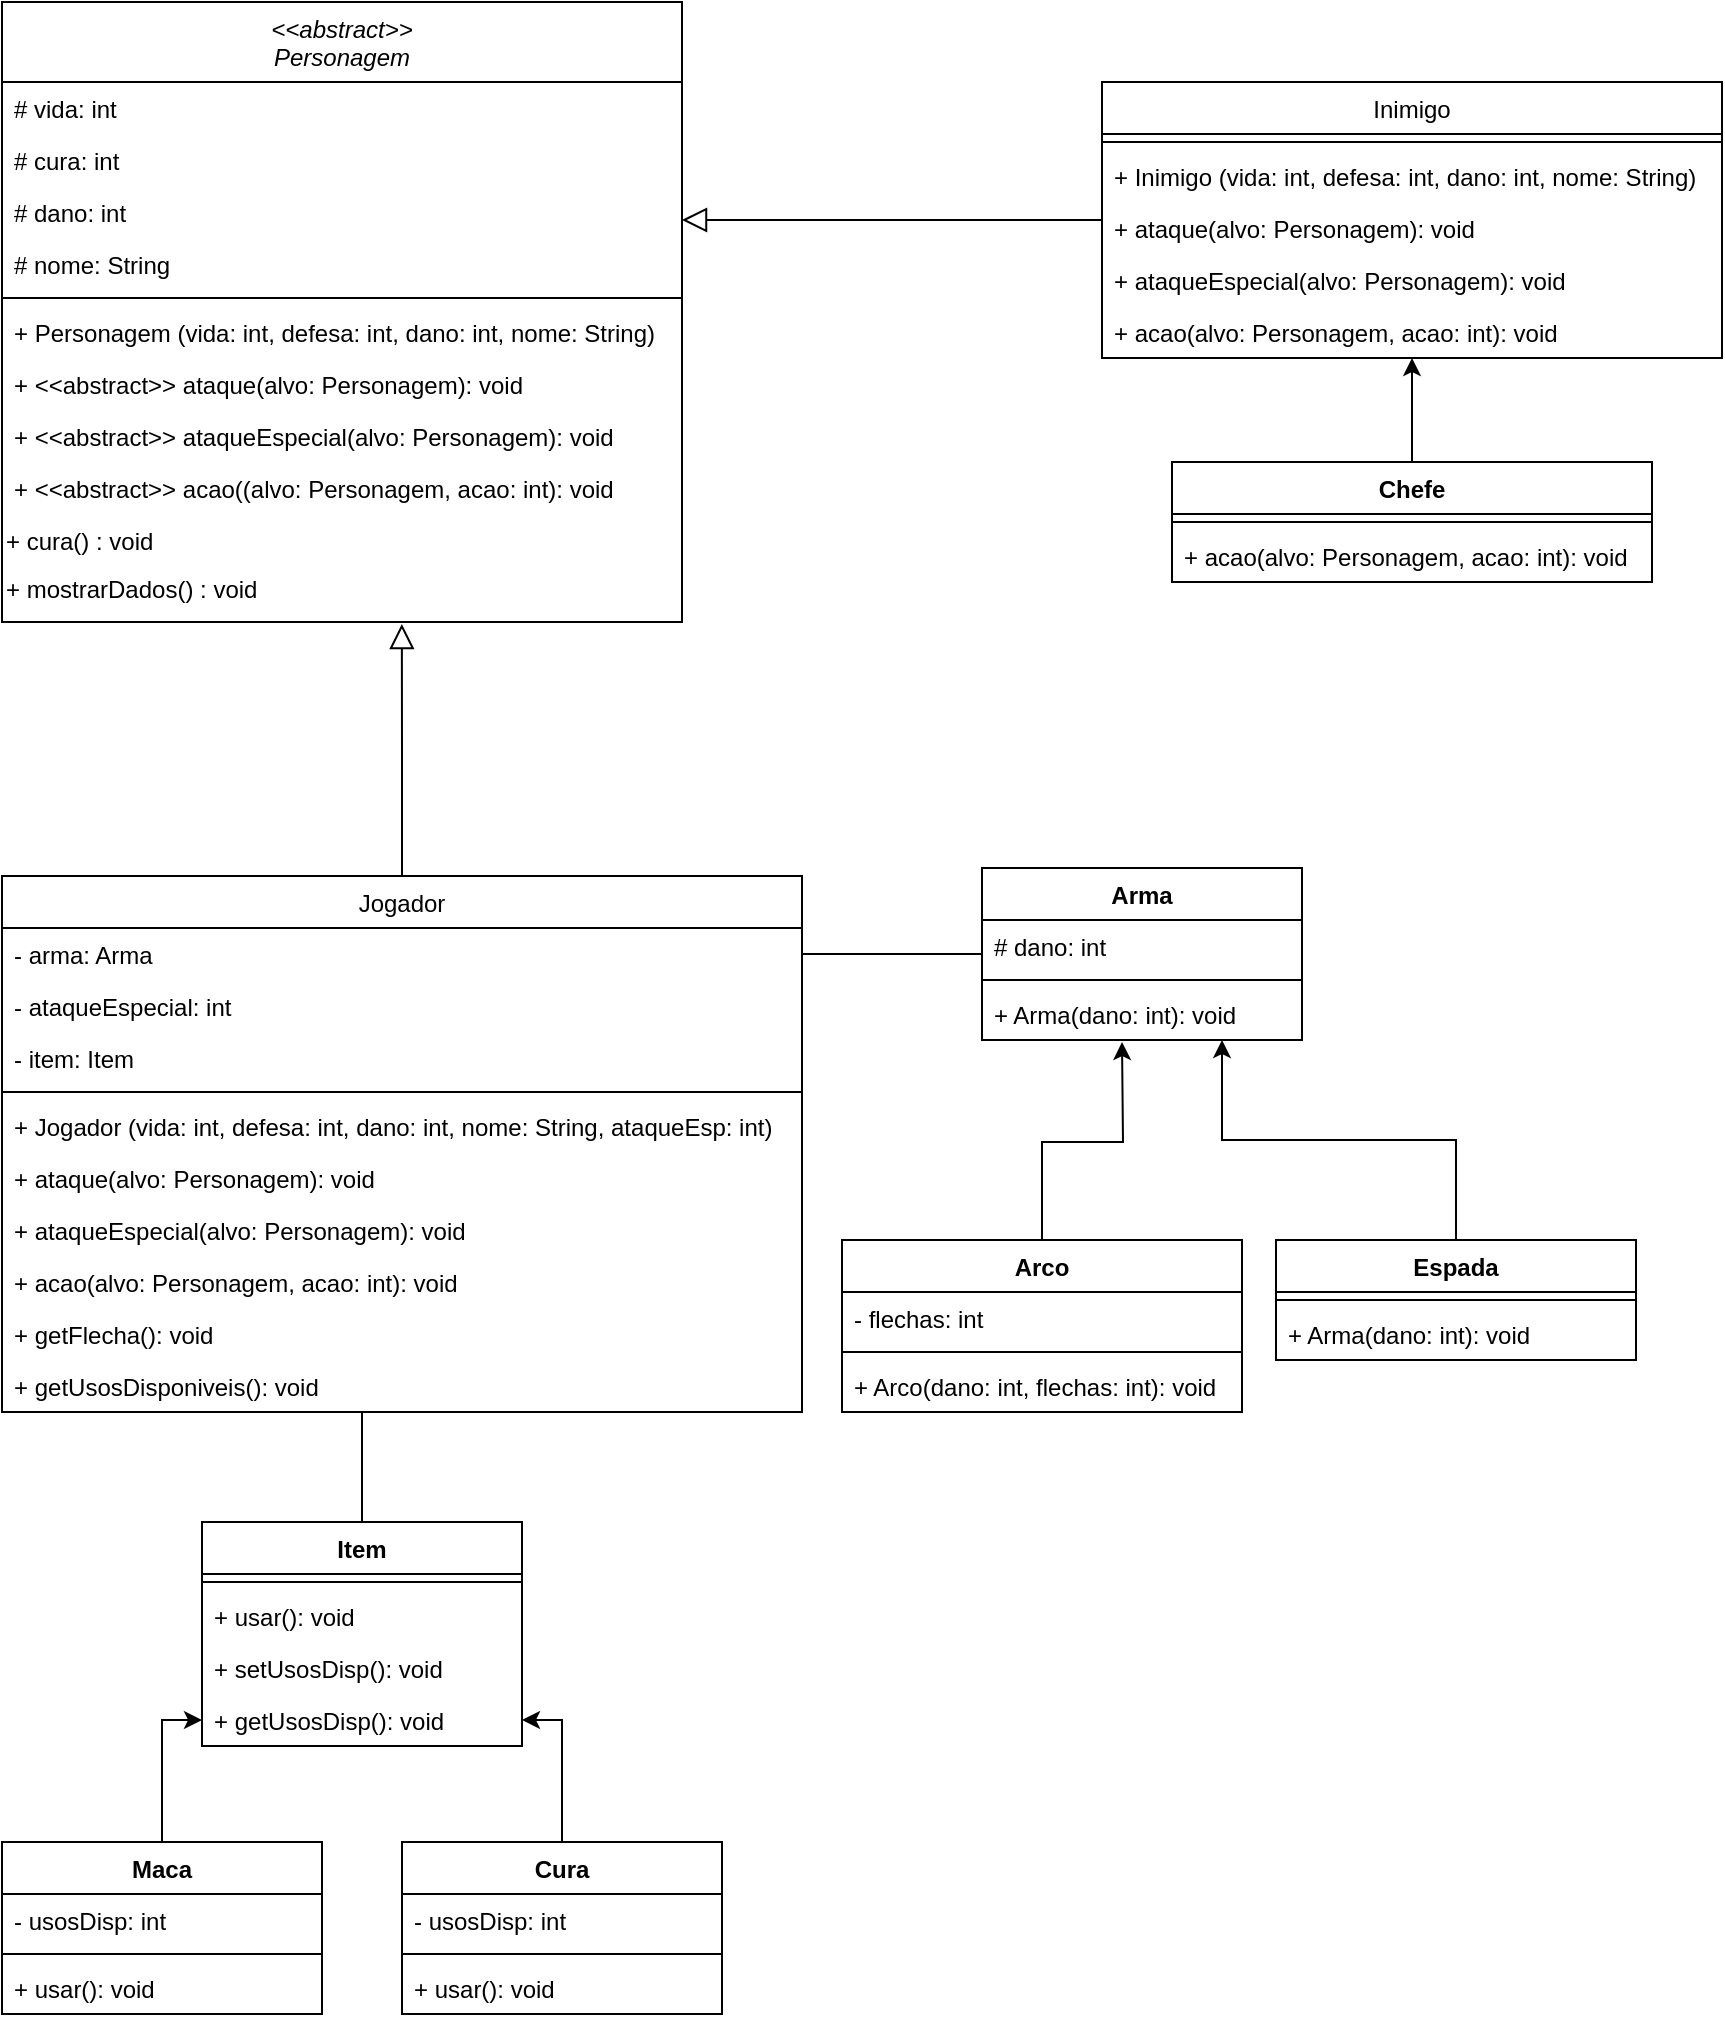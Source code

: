 <mxfile version="24.0.2" type="github">
  <diagram id="C5RBs43oDa-KdzZeNtuy" name="Page-1">
    <mxGraphModel dx="1164" dy="752" grid="1" gridSize="10" guides="1" tooltips="1" connect="1" arrows="1" fold="1" page="1" pageScale="1" pageWidth="827" pageHeight="1169" math="0" shadow="0">
      <root>
        <mxCell id="WIyWlLk6GJQsqaUBKTNV-0" />
        <mxCell id="WIyWlLk6GJQsqaUBKTNV-1" parent="WIyWlLk6GJQsqaUBKTNV-0" />
        <mxCell id="zkfFHV4jXpPFQw0GAbJ--0" value="&lt;&lt;abstract&gt;&gt;&#xa;Personagem&#xa;&#xa;" style="swimlane;fontStyle=2;align=center;verticalAlign=top;childLayout=stackLayout;horizontal=1;startSize=40;horizontalStack=0;resizeParent=1;resizeLast=0;collapsible=1;marginBottom=0;rounded=0;shadow=0;strokeWidth=1;" parent="WIyWlLk6GJQsqaUBKTNV-1" vertex="1">
          <mxGeometry x="10" y="10" width="340" height="310" as="geometry">
            <mxRectangle x="230" y="140" width="160" height="26" as="alternateBounds" />
          </mxGeometry>
        </mxCell>
        <mxCell id="zkfFHV4jXpPFQw0GAbJ--2" value="# vida: int" style="text;align=left;verticalAlign=top;spacingLeft=4;spacingRight=4;overflow=hidden;rotatable=0;points=[[0,0.5],[1,0.5]];portConstraint=eastwest;rounded=0;shadow=0;html=0;" parent="zkfFHV4jXpPFQw0GAbJ--0" vertex="1">
          <mxGeometry y="40" width="340" height="26" as="geometry" />
        </mxCell>
        <mxCell id="zkfFHV4jXpPFQw0GAbJ--3" value="# cura: int" style="text;align=left;verticalAlign=top;spacingLeft=4;spacingRight=4;overflow=hidden;rotatable=0;points=[[0,0.5],[1,0.5]];portConstraint=eastwest;rounded=0;shadow=0;html=0;" parent="zkfFHV4jXpPFQw0GAbJ--0" vertex="1">
          <mxGeometry y="66" width="340" height="26" as="geometry" />
        </mxCell>
        <mxCell id="zkfFHV4jXpPFQw0GAbJ--1" value="# dano: int" style="text;align=left;verticalAlign=top;spacingLeft=4;spacingRight=4;overflow=hidden;rotatable=0;points=[[0,0.5],[1,0.5]];portConstraint=eastwest;" parent="zkfFHV4jXpPFQw0GAbJ--0" vertex="1">
          <mxGeometry y="92" width="340" height="26" as="geometry" />
        </mxCell>
        <mxCell id="MPYoZgw_kDqK8S3saHqA-0" value="# nome: String" style="text;align=left;verticalAlign=top;spacingLeft=4;spacingRight=4;overflow=hidden;rotatable=0;points=[[0,0.5],[1,0.5]];portConstraint=eastwest;" vertex="1" parent="zkfFHV4jXpPFQw0GAbJ--0">
          <mxGeometry y="118" width="340" height="26" as="geometry" />
        </mxCell>
        <mxCell id="zkfFHV4jXpPFQw0GAbJ--4" value="" style="line;html=1;strokeWidth=1;align=left;verticalAlign=middle;spacingTop=-1;spacingLeft=3;spacingRight=3;rotatable=0;labelPosition=right;points=[];portConstraint=eastwest;" parent="zkfFHV4jXpPFQw0GAbJ--0" vertex="1">
          <mxGeometry y="144" width="340" height="8" as="geometry" />
        </mxCell>
        <mxCell id="MPYoZgw_kDqK8S3saHqA-1" value="+ Personagem (vida: int, defesa: int, dano: int, nome: String)" style="text;align=left;verticalAlign=top;spacingLeft=4;spacingRight=4;overflow=hidden;rotatable=0;points=[[0,0.5],[1,0.5]];portConstraint=eastwest;" vertex="1" parent="zkfFHV4jXpPFQw0GAbJ--0">
          <mxGeometry y="152" width="340" height="26" as="geometry" />
        </mxCell>
        <mxCell id="zkfFHV4jXpPFQw0GAbJ--5" value="+ &lt;&lt;abstract&gt;&gt; ataque(alvo: Personagem): void" style="text;align=left;verticalAlign=top;spacingLeft=4;spacingRight=4;overflow=hidden;rotatable=0;points=[[0,0.5],[1,0.5]];portConstraint=eastwest;" parent="zkfFHV4jXpPFQw0GAbJ--0" vertex="1">
          <mxGeometry y="178" width="340" height="26" as="geometry" />
        </mxCell>
        <mxCell id="MPYoZgw_kDqK8S3saHqA-5" value="+ &lt;&lt;abstract&gt;&gt; ataqueEspecial(alvo: Personagem): void" style="text;align=left;verticalAlign=top;spacingLeft=4;spacingRight=4;overflow=hidden;rotatable=0;points=[[0,0.5],[1,0.5]];portConstraint=eastwest;" vertex="1" parent="zkfFHV4jXpPFQw0GAbJ--0">
          <mxGeometry y="204" width="340" height="26" as="geometry" />
        </mxCell>
        <mxCell id="MPYoZgw_kDqK8S3saHqA-6" value="+ &lt;&lt;abstract&gt;&gt; acao((alvo: Personagem, acao: int): void" style="text;align=left;verticalAlign=top;spacingLeft=4;spacingRight=4;overflow=hidden;rotatable=0;points=[[0,0.5],[1,0.5]];portConstraint=eastwest;" vertex="1" parent="zkfFHV4jXpPFQw0GAbJ--0">
          <mxGeometry y="230" width="340" height="26" as="geometry" />
        </mxCell>
        <mxCell id="MPYoZgw_kDqK8S3saHqA-7" value="+ cura() : void" style="text;whiteSpace=wrap;html=1;" vertex="1" parent="zkfFHV4jXpPFQw0GAbJ--0">
          <mxGeometry y="256" width="340" height="24" as="geometry" />
        </mxCell>
        <mxCell id="MPYoZgw_kDqK8S3saHqA-8" value="+ mostrarDados() : void" style="text;whiteSpace=wrap;html=1;" vertex="1" parent="zkfFHV4jXpPFQw0GAbJ--0">
          <mxGeometry y="280" width="340" height="30" as="geometry" />
        </mxCell>
        <mxCell id="zkfFHV4jXpPFQw0GAbJ--6" value="Jogador" style="swimlane;fontStyle=0;align=center;verticalAlign=top;childLayout=stackLayout;horizontal=1;startSize=26;horizontalStack=0;resizeParent=1;resizeLast=0;collapsible=1;marginBottom=0;rounded=0;shadow=0;strokeWidth=1;" parent="WIyWlLk6GJQsqaUBKTNV-1" vertex="1">
          <mxGeometry x="10" y="447" width="400" height="268" as="geometry">
            <mxRectangle x="130" y="380" width="160" height="26" as="alternateBounds" />
          </mxGeometry>
        </mxCell>
        <mxCell id="zkfFHV4jXpPFQw0GAbJ--8" value="- arma: Arma" style="text;align=left;verticalAlign=top;spacingLeft=4;spacingRight=4;overflow=hidden;rotatable=0;points=[[0,0.5],[1,0.5]];portConstraint=eastwest;rounded=0;shadow=0;html=0;" parent="zkfFHV4jXpPFQw0GAbJ--6" vertex="1">
          <mxGeometry y="26" width="400" height="26" as="geometry" />
        </mxCell>
        <mxCell id="zkfFHV4jXpPFQw0GAbJ--7" value="- ataqueEspecial: int&#xa;" style="text;align=left;verticalAlign=top;spacingLeft=4;spacingRight=4;overflow=hidden;rotatable=0;points=[[0,0.5],[1,0.5]];portConstraint=eastwest;" parent="zkfFHV4jXpPFQw0GAbJ--6" vertex="1">
          <mxGeometry y="52" width="400" height="26" as="geometry" />
        </mxCell>
        <mxCell id="MPYoZgw_kDqK8S3saHqA-9" value="- item: Item&#xa;" style="text;align=left;verticalAlign=top;spacingLeft=4;spacingRight=4;overflow=hidden;rotatable=0;points=[[0,0.5],[1,0.5]];portConstraint=eastwest;" vertex="1" parent="zkfFHV4jXpPFQw0GAbJ--6">
          <mxGeometry y="78" width="400" height="26" as="geometry" />
        </mxCell>
        <mxCell id="zkfFHV4jXpPFQw0GAbJ--9" value="" style="line;html=1;strokeWidth=1;align=left;verticalAlign=middle;spacingTop=-1;spacingLeft=3;spacingRight=3;rotatable=0;labelPosition=right;points=[];portConstraint=eastwest;" parent="zkfFHV4jXpPFQw0GAbJ--6" vertex="1">
          <mxGeometry y="104" width="400" height="8" as="geometry" />
        </mxCell>
        <mxCell id="MPYoZgw_kDqK8S3saHqA-10" value="+ Jogador (vida: int, defesa: int, dano: int, nome: String, ataqueEsp: int)" style="text;align=left;verticalAlign=top;spacingLeft=4;spacingRight=4;overflow=hidden;rotatable=0;points=[[0,0.5],[1,0.5]];portConstraint=eastwest;" vertex="1" parent="zkfFHV4jXpPFQw0GAbJ--6">
          <mxGeometry y="112" width="400" height="26" as="geometry" />
        </mxCell>
        <mxCell id="MPYoZgw_kDqK8S3saHqA-13" value="+ ataque(alvo: Personagem): void" style="text;align=left;verticalAlign=top;spacingLeft=4;spacingRight=4;overflow=hidden;rotatable=0;points=[[0,0.5],[1,0.5]];portConstraint=eastwest;" vertex="1" parent="zkfFHV4jXpPFQw0GAbJ--6">
          <mxGeometry y="138" width="400" height="26" as="geometry" />
        </mxCell>
        <mxCell id="MPYoZgw_kDqK8S3saHqA-11" value="+ ataqueEspecial(alvo: Personagem): void" style="text;align=left;verticalAlign=top;spacingLeft=4;spacingRight=4;overflow=hidden;rotatable=0;points=[[0,0.5],[1,0.5]];portConstraint=eastwest;" vertex="1" parent="zkfFHV4jXpPFQw0GAbJ--6">
          <mxGeometry y="164" width="400" height="26" as="geometry" />
        </mxCell>
        <mxCell id="MPYoZgw_kDqK8S3saHqA-12" value="+ acao(alvo: Personagem, acao: int): void" style="text;align=left;verticalAlign=top;spacingLeft=4;spacingRight=4;overflow=hidden;rotatable=0;points=[[0,0.5],[1,0.5]];portConstraint=eastwest;" vertex="1" parent="zkfFHV4jXpPFQw0GAbJ--6">
          <mxGeometry y="190" width="400" height="26" as="geometry" />
        </mxCell>
        <mxCell id="MPYoZgw_kDqK8S3saHqA-14" value="+ getFlecha(): void" style="text;align=left;verticalAlign=top;spacingLeft=4;spacingRight=4;overflow=hidden;rotatable=0;points=[[0,0.5],[1,0.5]];portConstraint=eastwest;" vertex="1" parent="zkfFHV4jXpPFQw0GAbJ--6">
          <mxGeometry y="216" width="400" height="26" as="geometry" />
        </mxCell>
        <mxCell id="MPYoZgw_kDqK8S3saHqA-16" value="+ getUsosDisponiveis(): void" style="text;align=left;verticalAlign=top;spacingLeft=4;spacingRight=4;overflow=hidden;rotatable=0;points=[[0,0.5],[1,0.5]];portConstraint=eastwest;" vertex="1" parent="zkfFHV4jXpPFQw0GAbJ--6">
          <mxGeometry y="242" width="400" height="26" as="geometry" />
        </mxCell>
        <mxCell id="zkfFHV4jXpPFQw0GAbJ--12" value="" style="endArrow=block;endSize=10;endFill=0;shadow=0;strokeWidth=1;rounded=0;edgeStyle=elbowEdgeStyle;elbow=vertical;entryX=0.588;entryY=1.033;entryDx=0;entryDy=0;entryPerimeter=0;" parent="WIyWlLk6GJQsqaUBKTNV-1" source="zkfFHV4jXpPFQw0GAbJ--6" target="MPYoZgw_kDqK8S3saHqA-8" edge="1">
          <mxGeometry width="160" relative="1" as="geometry">
            <mxPoint x="200" y="203" as="sourcePoint" />
            <mxPoint x="200" y="203" as="targetPoint" />
          </mxGeometry>
        </mxCell>
        <mxCell id="zkfFHV4jXpPFQw0GAbJ--13" value="Inimigo" style="swimlane;fontStyle=0;align=center;verticalAlign=top;childLayout=stackLayout;horizontal=1;startSize=26;horizontalStack=0;resizeParent=1;resizeLast=0;collapsible=1;marginBottom=0;rounded=0;shadow=0;strokeWidth=1;" parent="WIyWlLk6GJQsqaUBKTNV-1" vertex="1">
          <mxGeometry x="560" y="50" width="310" height="138" as="geometry">
            <mxRectangle x="340" y="380" width="170" height="26" as="alternateBounds" />
          </mxGeometry>
        </mxCell>
        <mxCell id="zkfFHV4jXpPFQw0GAbJ--15" value="" style="line;html=1;strokeWidth=1;align=left;verticalAlign=middle;spacingTop=-1;spacingLeft=3;spacingRight=3;rotatable=0;labelPosition=right;points=[];portConstraint=eastwest;" parent="zkfFHV4jXpPFQw0GAbJ--13" vertex="1">
          <mxGeometry y="26" width="310" height="8" as="geometry" />
        </mxCell>
        <mxCell id="MPYoZgw_kDqK8S3saHqA-39" value="+ Inimigo (vida: int, defesa: int, dano: int, nome: String)" style="text;align=left;verticalAlign=top;spacingLeft=4;spacingRight=4;overflow=hidden;rotatable=0;points=[[0,0.5],[1,0.5]];portConstraint=eastwest;" vertex="1" parent="zkfFHV4jXpPFQw0GAbJ--13">
          <mxGeometry y="34" width="310" height="26" as="geometry" />
        </mxCell>
        <mxCell id="MPYoZgw_kDqK8S3saHqA-36" value="+ ataque(alvo: Personagem): void" style="text;align=left;verticalAlign=top;spacingLeft=4;spacingRight=4;overflow=hidden;rotatable=0;points=[[0,0.5],[1,0.5]];portConstraint=eastwest;" vertex="1" parent="zkfFHV4jXpPFQw0GAbJ--13">
          <mxGeometry y="60" width="310" height="26" as="geometry" />
        </mxCell>
        <mxCell id="MPYoZgw_kDqK8S3saHqA-37" value="+ ataqueEspecial(alvo: Personagem): void" style="text;align=left;verticalAlign=top;spacingLeft=4;spacingRight=4;overflow=hidden;rotatable=0;points=[[0,0.5],[1,0.5]];portConstraint=eastwest;" vertex="1" parent="zkfFHV4jXpPFQw0GAbJ--13">
          <mxGeometry y="86" width="310" height="26" as="geometry" />
        </mxCell>
        <mxCell id="MPYoZgw_kDqK8S3saHqA-38" value="+ acao(alvo: Personagem, acao: int): void" style="text;align=left;verticalAlign=top;spacingLeft=4;spacingRight=4;overflow=hidden;rotatable=0;points=[[0,0.5],[1,0.5]];portConstraint=eastwest;" vertex="1" parent="zkfFHV4jXpPFQw0GAbJ--13">
          <mxGeometry y="112" width="310" height="26" as="geometry" />
        </mxCell>
        <mxCell id="zkfFHV4jXpPFQw0GAbJ--16" value="" style="endArrow=block;endSize=10;endFill=0;shadow=0;strokeWidth=1;rounded=0;edgeStyle=elbowEdgeStyle;elbow=vertical;" parent="WIyWlLk6GJQsqaUBKTNV-1" source="zkfFHV4jXpPFQw0GAbJ--13" target="zkfFHV4jXpPFQw0GAbJ--0" edge="1">
          <mxGeometry width="160" relative="1" as="geometry">
            <mxPoint x="210" y="373" as="sourcePoint" />
            <mxPoint x="310" y="271" as="targetPoint" />
          </mxGeometry>
        </mxCell>
        <mxCell id="MPYoZgw_kDqK8S3saHqA-21" style="rounded=0;orthogonalLoop=1;jettySize=auto;html=1;entryX=1;entryY=0.5;entryDx=0;entryDy=0;strokeColor=default;curved=0;shape=link;width=0;" edge="1" parent="WIyWlLk6GJQsqaUBKTNV-1" source="MPYoZgw_kDqK8S3saHqA-17" target="zkfFHV4jXpPFQw0GAbJ--8">
          <mxGeometry relative="1" as="geometry" />
        </mxCell>
        <mxCell id="MPYoZgw_kDqK8S3saHqA-17" value="Arma" style="swimlane;fontStyle=1;align=center;verticalAlign=top;childLayout=stackLayout;horizontal=1;startSize=26;horizontalStack=0;resizeParent=1;resizeParentMax=0;resizeLast=0;collapsible=1;marginBottom=0;whiteSpace=wrap;html=1;" vertex="1" parent="WIyWlLk6GJQsqaUBKTNV-1">
          <mxGeometry x="500" y="443" width="160" height="86" as="geometry" />
        </mxCell>
        <mxCell id="MPYoZgw_kDqK8S3saHqA-18" value="# dano: int" style="text;strokeColor=none;fillColor=none;align=left;verticalAlign=top;spacingLeft=4;spacingRight=4;overflow=hidden;rotatable=0;points=[[0,0.5],[1,0.5]];portConstraint=eastwest;whiteSpace=wrap;html=1;" vertex="1" parent="MPYoZgw_kDqK8S3saHqA-17">
          <mxGeometry y="26" width="160" height="26" as="geometry" />
        </mxCell>
        <mxCell id="MPYoZgw_kDqK8S3saHqA-19" value="" style="line;strokeWidth=1;fillColor=none;align=left;verticalAlign=middle;spacingTop=-1;spacingLeft=3;spacingRight=3;rotatable=0;labelPosition=right;points=[];portConstraint=eastwest;strokeColor=inherit;" vertex="1" parent="MPYoZgw_kDqK8S3saHqA-17">
          <mxGeometry y="52" width="160" height="8" as="geometry" />
        </mxCell>
        <mxCell id="MPYoZgw_kDqK8S3saHqA-20" value="+ Arma(dano: int): void" style="text;strokeColor=none;fillColor=none;align=left;verticalAlign=top;spacingLeft=4;spacingRight=4;overflow=hidden;rotatable=0;points=[[0,0.5],[1,0.5]];portConstraint=eastwest;whiteSpace=wrap;html=1;" vertex="1" parent="MPYoZgw_kDqK8S3saHqA-17">
          <mxGeometry y="60" width="160" height="26" as="geometry" />
        </mxCell>
        <mxCell id="MPYoZgw_kDqK8S3saHqA-29" style="edgeStyle=orthogonalEdgeStyle;rounded=0;orthogonalLoop=1;jettySize=auto;html=1;exitX=0.5;exitY=0;exitDx=0;exitDy=0;" edge="1" parent="WIyWlLk6GJQsqaUBKTNV-1" source="MPYoZgw_kDqK8S3saHqA-23">
          <mxGeometry relative="1" as="geometry">
            <mxPoint x="570" y="530" as="targetPoint" />
          </mxGeometry>
        </mxCell>
        <mxCell id="MPYoZgw_kDqK8S3saHqA-23" value="Arco" style="swimlane;fontStyle=1;align=center;verticalAlign=top;childLayout=stackLayout;horizontal=1;startSize=26;horizontalStack=0;resizeParent=1;resizeParentMax=0;resizeLast=0;collapsible=1;marginBottom=0;whiteSpace=wrap;html=1;" vertex="1" parent="WIyWlLk6GJQsqaUBKTNV-1">
          <mxGeometry x="430" y="629" width="200" height="86" as="geometry" />
        </mxCell>
        <mxCell id="MPYoZgw_kDqK8S3saHqA-24" value="- flechas: int" style="text;strokeColor=none;fillColor=none;align=left;verticalAlign=top;spacingLeft=4;spacingRight=4;overflow=hidden;rotatable=0;points=[[0,0.5],[1,0.5]];portConstraint=eastwest;whiteSpace=wrap;html=1;" vertex="1" parent="MPYoZgw_kDqK8S3saHqA-23">
          <mxGeometry y="26" width="200" height="26" as="geometry" />
        </mxCell>
        <mxCell id="MPYoZgw_kDqK8S3saHqA-25" value="" style="line;strokeWidth=1;fillColor=none;align=left;verticalAlign=middle;spacingTop=-1;spacingLeft=3;spacingRight=3;rotatable=0;labelPosition=right;points=[];portConstraint=eastwest;strokeColor=inherit;" vertex="1" parent="MPYoZgw_kDqK8S3saHqA-23">
          <mxGeometry y="52" width="200" height="8" as="geometry" />
        </mxCell>
        <mxCell id="MPYoZgw_kDqK8S3saHqA-27" value="+ Arco(dano: int, flechas: int): void" style="text;strokeColor=none;fillColor=none;align=left;verticalAlign=top;spacingLeft=4;spacingRight=4;overflow=hidden;rotatable=0;points=[[0,0.5],[1,0.5]];portConstraint=eastwest;whiteSpace=wrap;html=1;" vertex="1" parent="MPYoZgw_kDqK8S3saHqA-23">
          <mxGeometry y="60" width="200" height="26" as="geometry" />
        </mxCell>
        <mxCell id="MPYoZgw_kDqK8S3saHqA-34" style="edgeStyle=orthogonalEdgeStyle;rounded=0;orthogonalLoop=1;jettySize=auto;html=1;entryX=0.75;entryY=1;entryDx=0;entryDy=0;" edge="1" parent="WIyWlLk6GJQsqaUBKTNV-1" source="MPYoZgw_kDqK8S3saHqA-30" target="MPYoZgw_kDqK8S3saHqA-17">
          <mxGeometry relative="1" as="geometry" />
        </mxCell>
        <mxCell id="MPYoZgw_kDqK8S3saHqA-30" value="Espada" style="swimlane;fontStyle=1;align=center;verticalAlign=top;childLayout=stackLayout;horizontal=1;startSize=26;horizontalStack=0;resizeParent=1;resizeParentMax=0;resizeLast=0;collapsible=1;marginBottom=0;whiteSpace=wrap;html=1;" vertex="1" parent="WIyWlLk6GJQsqaUBKTNV-1">
          <mxGeometry x="647" y="629" width="180" height="60" as="geometry" />
        </mxCell>
        <mxCell id="MPYoZgw_kDqK8S3saHqA-32" value="" style="line;strokeWidth=1;fillColor=none;align=left;verticalAlign=middle;spacingTop=-1;spacingLeft=3;spacingRight=3;rotatable=0;labelPosition=right;points=[];portConstraint=eastwest;strokeColor=inherit;" vertex="1" parent="MPYoZgw_kDqK8S3saHqA-30">
          <mxGeometry y="26" width="180" height="8" as="geometry" />
        </mxCell>
        <mxCell id="MPYoZgw_kDqK8S3saHqA-33" value="+ Arma(dano: int): void" style="text;strokeColor=none;fillColor=none;align=left;verticalAlign=top;spacingLeft=4;spacingRight=4;overflow=hidden;rotatable=0;points=[[0,0.5],[1,0.5]];portConstraint=eastwest;whiteSpace=wrap;html=1;" vertex="1" parent="MPYoZgw_kDqK8S3saHqA-30">
          <mxGeometry y="34" width="180" height="26" as="geometry" />
        </mxCell>
        <mxCell id="MPYoZgw_kDqK8S3saHqA-45" style="edgeStyle=orthogonalEdgeStyle;rounded=0;orthogonalLoop=1;jettySize=auto;html=1;entryX=0.5;entryY=1;entryDx=0;entryDy=0;" edge="1" parent="WIyWlLk6GJQsqaUBKTNV-1" source="MPYoZgw_kDqK8S3saHqA-40" target="zkfFHV4jXpPFQw0GAbJ--13">
          <mxGeometry relative="1" as="geometry" />
        </mxCell>
        <mxCell id="MPYoZgw_kDqK8S3saHqA-40" value="Chefe" style="swimlane;fontStyle=1;align=center;verticalAlign=top;childLayout=stackLayout;horizontal=1;startSize=26;horizontalStack=0;resizeParent=1;resizeParentMax=0;resizeLast=0;collapsible=1;marginBottom=0;whiteSpace=wrap;html=1;" vertex="1" parent="WIyWlLk6GJQsqaUBKTNV-1">
          <mxGeometry x="595" y="240" width="240" height="60" as="geometry" />
        </mxCell>
        <mxCell id="MPYoZgw_kDqK8S3saHqA-42" value="" style="line;strokeWidth=1;fillColor=none;align=left;verticalAlign=middle;spacingTop=-1;spacingLeft=3;spacingRight=3;rotatable=0;labelPosition=right;points=[];portConstraint=eastwest;strokeColor=inherit;" vertex="1" parent="MPYoZgw_kDqK8S3saHqA-40">
          <mxGeometry y="26" width="240" height="8" as="geometry" />
        </mxCell>
        <mxCell id="MPYoZgw_kDqK8S3saHqA-44" value="+ acao(alvo: Personagem, acao: int): void" style="text;align=left;verticalAlign=top;spacingLeft=4;spacingRight=4;overflow=hidden;rotatable=0;points=[[0,0.5],[1,0.5]];portConstraint=eastwest;" vertex="1" parent="MPYoZgw_kDqK8S3saHqA-40">
          <mxGeometry y="34" width="240" height="26" as="geometry" />
        </mxCell>
        <mxCell id="MPYoZgw_kDqK8S3saHqA-46" value="Item" style="swimlane;fontStyle=1;align=center;verticalAlign=top;childLayout=stackLayout;horizontal=1;startSize=26;horizontalStack=0;resizeParent=1;resizeParentMax=0;resizeLast=0;collapsible=1;marginBottom=0;whiteSpace=wrap;html=1;" vertex="1" parent="WIyWlLk6GJQsqaUBKTNV-1">
          <mxGeometry x="110" y="770" width="160" height="112" as="geometry" />
        </mxCell>
        <mxCell id="MPYoZgw_kDqK8S3saHqA-48" value="" style="line;strokeWidth=1;fillColor=none;align=left;verticalAlign=middle;spacingTop=-1;spacingLeft=3;spacingRight=3;rotatable=0;labelPosition=right;points=[];portConstraint=eastwest;strokeColor=inherit;" vertex="1" parent="MPYoZgw_kDqK8S3saHqA-46">
          <mxGeometry y="26" width="160" height="8" as="geometry" />
        </mxCell>
        <mxCell id="MPYoZgw_kDqK8S3saHqA-59" value="+ usar(): void" style="text;strokeColor=none;fillColor=none;align=left;verticalAlign=top;spacingLeft=4;spacingRight=4;overflow=hidden;rotatable=0;points=[[0,0.5],[1,0.5]];portConstraint=eastwest;whiteSpace=wrap;html=1;" vertex="1" parent="MPYoZgw_kDqK8S3saHqA-46">
          <mxGeometry y="34" width="160" height="26" as="geometry" />
        </mxCell>
        <mxCell id="MPYoZgw_kDqK8S3saHqA-60" value="+ setUsosDisp(): void" style="text;strokeColor=none;fillColor=none;align=left;verticalAlign=top;spacingLeft=4;spacingRight=4;overflow=hidden;rotatable=0;points=[[0,0.5],[1,0.5]];portConstraint=eastwest;whiteSpace=wrap;html=1;" vertex="1" parent="MPYoZgw_kDqK8S3saHqA-46">
          <mxGeometry y="60" width="160" height="26" as="geometry" />
        </mxCell>
        <mxCell id="MPYoZgw_kDqK8S3saHqA-49" value="+ getUsosDisp(): void" style="text;strokeColor=none;fillColor=none;align=left;verticalAlign=top;spacingLeft=4;spacingRight=4;overflow=hidden;rotatable=0;points=[[0,0.5],[1,0.5]];portConstraint=eastwest;whiteSpace=wrap;html=1;" vertex="1" parent="MPYoZgw_kDqK8S3saHqA-46">
          <mxGeometry y="86" width="160" height="26" as="geometry" />
        </mxCell>
        <mxCell id="MPYoZgw_kDqK8S3saHqA-50" style="edgeStyle=orthogonalEdgeStyle;rounded=0;orthogonalLoop=1;jettySize=auto;html=1;entryX=0.45;entryY=1;entryDx=0;entryDy=0;entryPerimeter=0;shape=link;width=0;" edge="1" parent="WIyWlLk6GJQsqaUBKTNV-1" source="MPYoZgw_kDqK8S3saHqA-46" target="MPYoZgw_kDqK8S3saHqA-16">
          <mxGeometry relative="1" as="geometry" />
        </mxCell>
        <mxCell id="MPYoZgw_kDqK8S3saHqA-57" value="" style="edgeStyle=orthogonalEdgeStyle;rounded=0;orthogonalLoop=1;jettySize=auto;html=1;" edge="1" parent="WIyWlLk6GJQsqaUBKTNV-1" source="MPYoZgw_kDqK8S3saHqA-51" target="MPYoZgw_kDqK8S3saHqA-49">
          <mxGeometry relative="1" as="geometry" />
        </mxCell>
        <mxCell id="MPYoZgw_kDqK8S3saHqA-51" value="Maca" style="swimlane;fontStyle=1;align=center;verticalAlign=top;childLayout=stackLayout;horizontal=1;startSize=26;horizontalStack=0;resizeParent=1;resizeParentMax=0;resizeLast=0;collapsible=1;marginBottom=0;whiteSpace=wrap;html=1;" vertex="1" parent="WIyWlLk6GJQsqaUBKTNV-1">
          <mxGeometry x="10" y="930" width="160" height="86" as="geometry" />
        </mxCell>
        <mxCell id="MPYoZgw_kDqK8S3saHqA-62" value="- usosDisp: int" style="text;strokeColor=none;fillColor=none;align=left;verticalAlign=top;spacingLeft=4;spacingRight=4;overflow=hidden;rotatable=0;points=[[0,0.5],[1,0.5]];portConstraint=eastwest;whiteSpace=wrap;html=1;" vertex="1" parent="MPYoZgw_kDqK8S3saHqA-51">
          <mxGeometry y="26" width="160" height="26" as="geometry" />
        </mxCell>
        <mxCell id="MPYoZgw_kDqK8S3saHqA-52" value="" style="line;strokeWidth=1;fillColor=none;align=left;verticalAlign=middle;spacingTop=-1;spacingLeft=3;spacingRight=3;rotatable=0;labelPosition=right;points=[];portConstraint=eastwest;strokeColor=inherit;" vertex="1" parent="MPYoZgw_kDqK8S3saHqA-51">
          <mxGeometry y="52" width="160" height="8" as="geometry" />
        </mxCell>
        <mxCell id="MPYoZgw_kDqK8S3saHqA-53" value="+ usar(): void" style="text;strokeColor=none;fillColor=none;align=left;verticalAlign=top;spacingLeft=4;spacingRight=4;overflow=hidden;rotatable=0;points=[[0,0.5],[1,0.5]];portConstraint=eastwest;whiteSpace=wrap;html=1;" vertex="1" parent="MPYoZgw_kDqK8S3saHqA-51">
          <mxGeometry y="60" width="160" height="26" as="geometry" />
        </mxCell>
        <mxCell id="MPYoZgw_kDqK8S3saHqA-58" value="" style="edgeStyle=orthogonalEdgeStyle;rounded=0;orthogonalLoop=1;jettySize=auto;html=1;" edge="1" parent="WIyWlLk6GJQsqaUBKTNV-1" source="MPYoZgw_kDqK8S3saHqA-54" target="MPYoZgw_kDqK8S3saHqA-49">
          <mxGeometry relative="1" as="geometry" />
        </mxCell>
        <mxCell id="MPYoZgw_kDqK8S3saHqA-54" value="Cura" style="swimlane;fontStyle=1;align=center;verticalAlign=top;childLayout=stackLayout;horizontal=1;startSize=26;horizontalStack=0;resizeParent=1;resizeParentMax=0;resizeLast=0;collapsible=1;marginBottom=0;whiteSpace=wrap;html=1;" vertex="1" parent="WIyWlLk6GJQsqaUBKTNV-1">
          <mxGeometry x="210" y="930" width="160" height="86" as="geometry" />
        </mxCell>
        <mxCell id="MPYoZgw_kDqK8S3saHqA-63" value="- usosDisp: int" style="text;strokeColor=none;fillColor=none;align=left;verticalAlign=top;spacingLeft=4;spacingRight=4;overflow=hidden;rotatable=0;points=[[0,0.5],[1,0.5]];portConstraint=eastwest;whiteSpace=wrap;html=1;" vertex="1" parent="MPYoZgw_kDqK8S3saHqA-54">
          <mxGeometry y="26" width="160" height="26" as="geometry" />
        </mxCell>
        <mxCell id="MPYoZgw_kDqK8S3saHqA-55" value="" style="line;strokeWidth=1;fillColor=none;align=left;verticalAlign=middle;spacingTop=-1;spacingLeft=3;spacingRight=3;rotatable=0;labelPosition=right;points=[];portConstraint=eastwest;strokeColor=inherit;" vertex="1" parent="MPYoZgw_kDqK8S3saHqA-54">
          <mxGeometry y="52" width="160" height="8" as="geometry" />
        </mxCell>
        <mxCell id="MPYoZgw_kDqK8S3saHqA-56" value="+ usar(): void" style="text;strokeColor=none;fillColor=none;align=left;verticalAlign=top;spacingLeft=4;spacingRight=4;overflow=hidden;rotatable=0;points=[[0,0.5],[1,0.5]];portConstraint=eastwest;whiteSpace=wrap;html=1;" vertex="1" parent="MPYoZgw_kDqK8S3saHqA-54">
          <mxGeometry y="60" width="160" height="26" as="geometry" />
        </mxCell>
      </root>
    </mxGraphModel>
  </diagram>
</mxfile>
